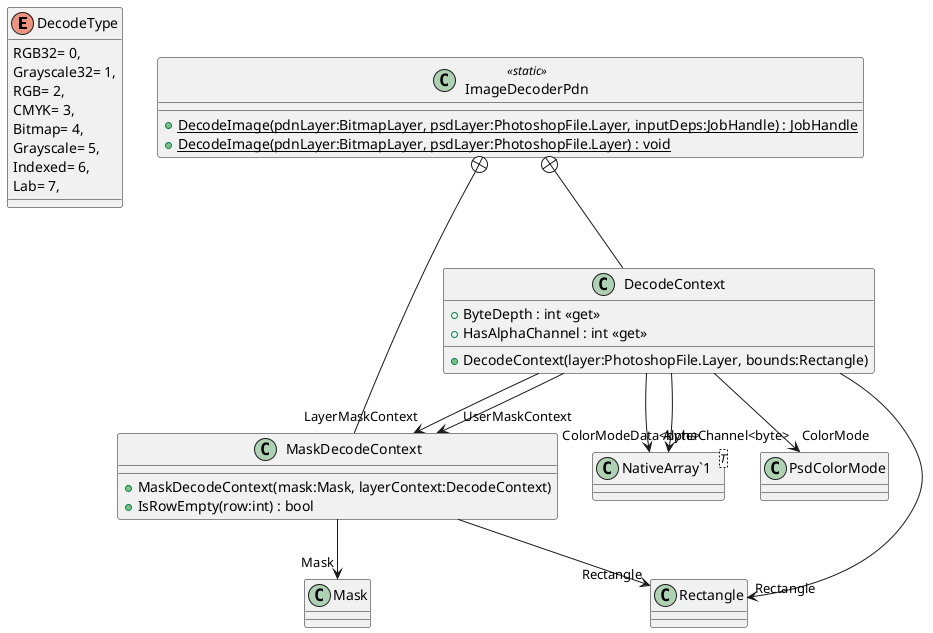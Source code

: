 @startuml
enum DecodeType {
    RGB32= 0,
    Grayscale32= 1,
    RGB= 2,
    CMYK= 3,
    Bitmap= 4,
    Grayscale= 5,
    Indexed= 6,
    Lab= 7,
}
class ImageDecoderPdn <<static>> {
    + {static} DecodeImage(pdnLayer:BitmapLayer, psdLayer:PhotoshopFile.Layer, inputDeps:JobHandle) : JobHandle
    + {static} DecodeImage(pdnLayer:BitmapLayer, psdLayer:PhotoshopFile.Layer) : void
}
class DecodeContext {
    + ByteDepth : int <<get>>
    + HasAlphaChannel : int <<get>>
    + DecodeContext(layer:PhotoshopFile.Layer, bounds:Rectangle)
}
class MaskDecodeContext {
    + MaskDecodeContext(mask:Mask, layerContext:DecodeContext)
    + IsRowEmpty(row:int) : bool
}
class "NativeArray`1"<T> {
}
ImageDecoderPdn +-- DecodeContext
DecodeContext --> "AlphaChannel<byte>" "NativeArray`1"
DecodeContext --> "ColorMode" PsdColorMode
DecodeContext --> "ColorModeData<byte>" "NativeArray`1"
DecodeContext --> "Rectangle" Rectangle
DecodeContext --> "LayerMaskContext" MaskDecodeContext
DecodeContext --> "UserMaskContext" MaskDecodeContext
ImageDecoderPdn +-- MaskDecodeContext
MaskDecodeContext --> "Mask" Mask
MaskDecodeContext --> "Rectangle" Rectangle
@enduml
